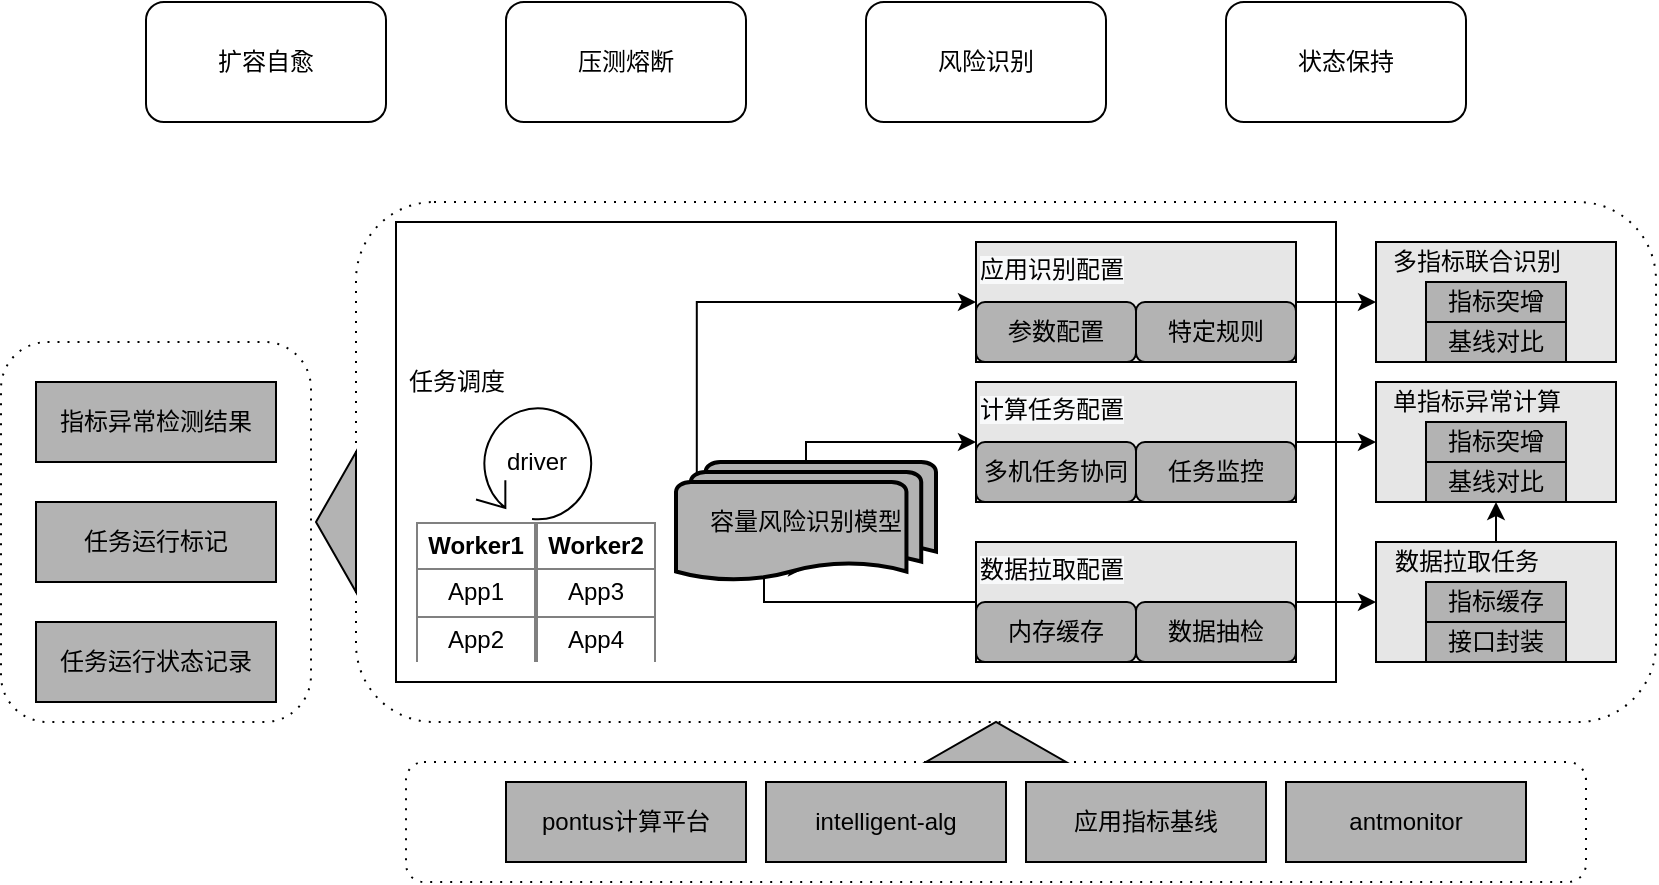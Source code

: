 <mxfile version="13.7.7" type="github">
  <diagram id="owqiKtjegZCFVWd7rJzW" name="Page-1">
    <mxGraphModel dx="2013" dy="538" grid="1" gridSize="10" guides="1" tooltips="1" connect="1" arrows="1" fold="1" page="1" pageScale="1" pageWidth="827" pageHeight="1169" math="0" shadow="0">
      <root>
        <mxCell id="0" />
        <mxCell id="1" parent="0" />
        <mxCell id="Mhult8i7kt20SpEzvvNn-29" value="" style="shape=ext;rounded=1;html=1;whiteSpace=wrap;dashed=1;dashPattern=1 4;" parent="1" vertex="1">
          <mxGeometry x="-7.5" y="300" width="155" height="190" as="geometry" />
        </mxCell>
        <mxCell id="Mhult8i7kt20SpEzvvNn-27" value="" style="shape=ext;rounded=1;html=1;whiteSpace=wrap;dashed=1;dashPattern=1 4;" parent="1" vertex="1">
          <mxGeometry x="170" y="230" width="650" height="260" as="geometry" />
        </mxCell>
        <mxCell id="Mhult8i7kt20SpEzvvNn-26" value="" style="shape=ext;rounded=1;html=1;whiteSpace=wrap;dashed=1;dashPattern=1 4;" parent="1" vertex="1">
          <mxGeometry x="195" y="510" width="590" height="60" as="geometry" />
        </mxCell>
        <mxCell id="Mhult8i7kt20SpEzvvNn-1" value="" style="rounded=0;whiteSpace=wrap;html=1;" parent="1" vertex="1">
          <mxGeometry x="190" y="240" width="470" height="230" as="geometry" />
        </mxCell>
        <mxCell id="Mhult8i7kt20SpEzvvNn-3" value="" style="edgeStyle=orthogonalEdgeStyle;rounded=0;orthogonalLoop=1;jettySize=auto;html=1;exitX=1;exitY=0.5;exitDx=0;exitDy=0;fillColor=#E6E6E6;" parent="1" source="Mhult8i7kt20SpEzvvNn-12" target="Mhult8i7kt20SpEzvvNn-2" edge="1">
          <mxGeometry relative="1" as="geometry" />
        </mxCell>
        <mxCell id="Mhult8i7kt20SpEzvvNn-5" value="" style="edgeStyle=orthogonalEdgeStyle;rounded=0;orthogonalLoop=1;jettySize=auto;html=1;exitX=1;exitY=0.5;exitDx=0;exitDy=0;fillColor=#E6E6E6;" parent="1" source="Mhult8i7kt20SpEzvvNn-13" target="Mhult8i7kt20SpEzvvNn-4" edge="1">
          <mxGeometry relative="1" as="geometry" />
        </mxCell>
        <mxCell id="Mhult8i7kt20SpEzvvNn-42" style="edgeStyle=orthogonalEdgeStyle;rounded=0;orthogonalLoop=1;jettySize=auto;html=1;exitX=0.5;exitY=0;exitDx=0;exitDy=0;entryX=0.5;entryY=1;entryDx=0;entryDy=0;fillColor=#E6E6E6;" parent="1" source="Mhult8i7kt20SpEzvvNn-4" target="Mhult8i7kt20SpEzvvNn-2" edge="1">
          <mxGeometry relative="1" as="geometry" />
        </mxCell>
        <mxCell id="Mhult8i7kt20SpEzvvNn-4" value="" style="rounded=0;whiteSpace=wrap;html=1;fillColor=#E6E6E6;" parent="1" vertex="1">
          <mxGeometry x="680" y="400" width="120" height="60" as="geometry" />
        </mxCell>
        <mxCell id="Mhult8i7kt20SpEzvvNn-2" value="" style="rounded=0;whiteSpace=wrap;html=1;fillColor=#E6E6E6;" parent="1" vertex="1">
          <mxGeometry x="680" y="320" width="120" height="60" as="geometry" />
        </mxCell>
        <mxCell id="Mhult8i7kt20SpEzvvNn-10" value="任务运行标记" style="rounded=0;whiteSpace=wrap;html=1;fillColor=#B3B3B3;" parent="1" vertex="1">
          <mxGeometry x="10" y="380" width="120" height="40" as="geometry" />
        </mxCell>
        <mxCell id="Mhult8i7kt20SpEzvvNn-12" value="" style="rounded=0;whiteSpace=wrap;html=1;fillColor=#E6E6E6;" parent="1" vertex="1">
          <mxGeometry x="480" y="320" width="160" height="60" as="geometry" />
        </mxCell>
        <mxCell id="Mhult8i7kt20SpEzvvNn-33" style="edgeStyle=orthogonalEdgeStyle;rounded=0;orthogonalLoop=1;jettySize=auto;html=1;exitX=0;exitY=0.5;exitDx=0;exitDy=0;entryX=0.5;entryY=0.88;entryDx=0;entryDy=0;entryPerimeter=0;fillColor=#E6E6E6;" parent="1" source="Mhult8i7kt20SpEzvvNn-13" target="Mhult8i7kt20SpEzvvNn-32" edge="1">
          <mxGeometry relative="1" as="geometry">
            <Array as="points">
              <mxPoint x="374" y="430" />
            </Array>
          </mxGeometry>
        </mxCell>
        <mxCell id="Mhult8i7kt20SpEzvvNn-13" value="" style="rounded=0;whiteSpace=wrap;html=1;fillColor=#E6E6E6;" parent="1" vertex="1">
          <mxGeometry x="480" y="400" width="160" height="60" as="geometry" />
        </mxCell>
        <mxCell id="Mhult8i7kt20SpEzvvNn-16" value="pontus计算平台" style="rounded=0;whiteSpace=wrap;html=1;fillColor=#B3B3B3;" parent="1" vertex="1">
          <mxGeometry x="245" y="520" width="120" height="40" as="geometry" />
        </mxCell>
        <mxCell id="Mhult8i7kt20SpEzvvNn-17" value="antmonitor" style="rounded=0;whiteSpace=wrap;html=1;fillColor=#B3B3B3;" parent="1" vertex="1">
          <mxGeometry x="635" y="520" width="120" height="40" as="geometry" />
        </mxCell>
        <mxCell id="Mhult8i7kt20SpEzvvNn-18" value="&lt;span&gt;任务调度&lt;/span&gt;" style="text;html=1;align=center;verticalAlign=middle;resizable=0;points=[];autosize=1;" parent="1" vertex="1">
          <mxGeometry x="190" y="310" width="60" height="20" as="geometry" />
        </mxCell>
        <mxCell id="Mhult8i7kt20SpEzvvNn-19" value="intelligent-alg" style="rounded=0;whiteSpace=wrap;html=1;fillColor=#B3B3B3;" parent="1" vertex="1">
          <mxGeometry x="375" y="520" width="120" height="40" as="geometry" />
        </mxCell>
        <mxCell id="Mhult8i7kt20SpEzvvNn-20" value="driver" style="shape=mxgraph.bpmn.loop;html=1;outlineConnect=0;" parent="1" vertex="1">
          <mxGeometry x="230" y="330" width="60" height="60" as="geometry" />
        </mxCell>
        <mxCell id="Mhult8i7kt20SpEzvvNn-30" value="" style="html=1;shadow=0;dashed=0;align=center;verticalAlign=middle;shape=mxgraph.arrows2.arrow;dy=0.6;dx=40;direction=north;notch=0;fillColor=#B3B3B3;" parent="1" vertex="1">
          <mxGeometry x="455" y="490" width="70" height="20" as="geometry" />
        </mxCell>
        <mxCell id="Mhult8i7kt20SpEzvvNn-31" value="" style="html=1;shadow=0;dashed=0;align=center;verticalAlign=middle;shape=mxgraph.arrows2.arrow;dy=0.6;dx=40;direction=north;notch=0;fillColor=#B3B3B3;rotation=-90;" parent="1" vertex="1">
          <mxGeometry x="125" y="380" width="70" height="20" as="geometry" />
        </mxCell>
        <mxCell id="Mhult8i7kt20SpEzvvNn-34" style="edgeStyle=orthogonalEdgeStyle;rounded=0;orthogonalLoop=1;jettySize=auto;html=1;exitX=0.5;exitY=0;exitDx=0;exitDy=0;exitPerimeter=0;entryX=0;entryY=0.5;entryDx=0;entryDy=0;fillColor=#E6E6E6;" parent="1" source="Mhult8i7kt20SpEzvvNn-32" target="Mhult8i7kt20SpEzvvNn-12" edge="1">
          <mxGeometry relative="1" as="geometry">
            <Array as="points">
              <mxPoint x="395" y="350" />
            </Array>
          </mxGeometry>
        </mxCell>
        <mxCell id="IhhSQsG7TcZcSRsEs26X-9" style="rounded=0;orthogonalLoop=1;jettySize=auto;html=1;exitX=0.08;exitY=0.1;exitDx=0;exitDy=0;exitPerimeter=0;entryX=0;entryY=1;entryDx=0;entryDy=0;edgeStyle=orthogonalEdgeStyle;" edge="1" parent="1" source="Mhult8i7kt20SpEzvvNn-32" target="IhhSQsG7TcZcSRsEs26X-8">
          <mxGeometry relative="1" as="geometry">
            <Array as="points">
              <mxPoint x="340" y="280" />
            </Array>
          </mxGeometry>
        </mxCell>
        <mxCell id="Mhult8i7kt20SpEzvvNn-32" value="容量风险识别模型" style="strokeWidth=2;html=1;shape=mxgraph.flowchart.multi-document;whiteSpace=wrap;fillColor=#B3B3B3;" parent="1" vertex="1">
          <mxGeometry x="330" y="360" width="130" height="60" as="geometry" />
        </mxCell>
        <mxCell id="Mhult8i7kt20SpEzvvNn-40" value="&lt;table border=&quot;1&quot; width=&quot;100%&quot; cellpadding=&quot;4&quot; style=&quot;width: 100% ; height: 100% ; border-collapse: collapse&quot;&gt;&lt;tbody&gt;&lt;tr&gt;&lt;th align=&quot;center&quot;&gt;Worker1&lt;/th&gt;&lt;/tr&gt;&lt;tr&gt;&lt;td align=&quot;center&quot;&gt;App1&lt;/td&gt;&lt;/tr&gt;&lt;tr&gt;&lt;td align=&quot;center&quot;&gt;&lt;span&gt;App2&lt;/span&gt;&lt;br&gt;&lt;/td&gt;&lt;/tr&gt;&lt;/tbody&gt;&lt;/table&gt;" style="text;html=1;strokeColor=none;fillColor=none;overflow=fill;" parent="1" vertex="1">
          <mxGeometry x="200" y="390" width="60" height="70" as="geometry" />
        </mxCell>
        <mxCell id="Mhult8i7kt20SpEzvvNn-41" value="&lt;table border=&quot;1&quot; width=&quot;100%&quot; cellpadding=&quot;4&quot; style=&quot;width: 100% ; height: 100% ; border-collapse: collapse&quot;&gt;&lt;tbody&gt;&lt;tr&gt;&lt;th align=&quot;center&quot;&gt;Worker2&lt;/th&gt;&lt;/tr&gt;&lt;tr&gt;&lt;td align=&quot;center&quot;&gt;App3&lt;/td&gt;&lt;/tr&gt;&lt;tr&gt;&lt;td align=&quot;center&quot;&gt;&lt;span&gt;App4&lt;/span&gt;&lt;br&gt;&lt;/td&gt;&lt;/tr&gt;&lt;/tbody&gt;&lt;/table&gt;" style="text;html=1;strokeColor=none;fillColor=none;overflow=fill;" parent="1" vertex="1">
          <mxGeometry x="260" y="390" width="60" height="70" as="geometry" />
        </mxCell>
        <mxCell id="Mhult8i7kt20SpEzvvNn-43" value="&lt;span&gt;单指标异常计算&lt;/span&gt;" style="text;html=1;align=center;verticalAlign=middle;resizable=0;points=[];autosize=1;" parent="1" vertex="1">
          <mxGeometry x="680" y="320" width="100" height="20" as="geometry" />
        </mxCell>
        <mxCell id="Mhult8i7kt20SpEzvvNn-44" value="&lt;span&gt;数据拉取任务&lt;/span&gt;" style="text;html=1;align=center;verticalAlign=middle;resizable=0;points=[];autosize=1;" parent="1" vertex="1">
          <mxGeometry x="680" y="400" width="90" height="20" as="geometry" />
        </mxCell>
        <mxCell id="Mhult8i7kt20SpEzvvNn-47" value="指标突增" style="rounded=0;whiteSpace=wrap;html=1;fillColor=#B3B3B3;" parent="1" vertex="1">
          <mxGeometry x="705" y="340" width="70" height="20" as="geometry" />
        </mxCell>
        <mxCell id="Mhult8i7kt20SpEzvvNn-48" value="基线对比" style="rounded=0;whiteSpace=wrap;html=1;fillColor=#B3B3B3;" parent="1" vertex="1">
          <mxGeometry x="705" y="360" width="70" height="20" as="geometry" />
        </mxCell>
        <mxCell id="Mhult8i7kt20SpEzvvNn-49" value="指标缓存" style="rounded=0;whiteSpace=wrap;html=1;fillColor=#B3B3B3;" parent="1" vertex="1">
          <mxGeometry x="705" y="420" width="70" height="20" as="geometry" />
        </mxCell>
        <mxCell id="Mhult8i7kt20SpEzvvNn-50" value="接口封装" style="rounded=0;whiteSpace=wrap;html=1;fillColor=#B3B3B3;" parent="1" vertex="1">
          <mxGeometry x="705" y="440" width="70" height="20" as="geometry" />
        </mxCell>
        <mxCell id="Mhult8i7kt20SpEzvvNn-55" value="内存缓存" style="rounded=1;whiteSpace=wrap;html=1;fillColor=#B3B3B3;" parent="1" vertex="1">
          <mxGeometry x="480" y="430" width="80" height="30" as="geometry" />
        </mxCell>
        <mxCell id="Mhult8i7kt20SpEzvvNn-56" value="多机任务协同" style="rounded=1;whiteSpace=wrap;html=1;fillColor=#B3B3B3;" parent="1" vertex="1">
          <mxGeometry x="480" y="350" width="80" height="30" as="geometry" />
        </mxCell>
        <mxCell id="Mhult8i7kt20SpEzvvNn-57" value="任务监控" style="rounded=1;whiteSpace=wrap;html=1;fillColor=#B3B3B3;" parent="1" vertex="1">
          <mxGeometry x="560" y="350" width="80" height="30" as="geometry" />
        </mxCell>
        <mxCell id="Mhult8i7kt20SpEzvvNn-58" value="数据抽检" style="rounded=1;whiteSpace=wrap;html=1;fillColor=#B3B3B3;" parent="1" vertex="1">
          <mxGeometry x="560" y="430" width="80" height="30" as="geometry" />
        </mxCell>
        <mxCell id="Mhult8i7kt20SpEzvvNn-59" value="&lt;meta charset=&quot;utf-8&quot;&gt;&lt;span style=&quot;color: rgb(0, 0, 0); font-family: helvetica; font-size: 12px; font-style: normal; font-weight: 400; letter-spacing: normal; text-align: center; text-indent: 0px; text-transform: none; word-spacing: 0px; background-color: rgb(248, 249, 250); display: inline; float: none;&quot;&gt;计算任务配置&lt;/span&gt;" style="text;whiteSpace=wrap;html=1;" parent="1" vertex="1">
          <mxGeometry x="480" y="320" width="100" height="30" as="geometry" />
        </mxCell>
        <mxCell id="Mhult8i7kt20SpEzvvNn-60" value="&lt;meta charset=&quot;utf-8&quot;&gt;&lt;span style=&quot;color: rgb(0, 0, 0); font-family: helvetica; font-size: 12px; font-style: normal; font-weight: 400; letter-spacing: normal; text-align: center; text-indent: 0px; text-transform: none; word-spacing: 0px; background-color: rgb(248, 249, 250); display: inline; float: none;&quot;&gt;数据拉取配置&lt;/span&gt;" style="text;whiteSpace=wrap;html=1;" parent="1" vertex="1">
          <mxGeometry x="480" y="400" width="100" height="30" as="geometry" />
        </mxCell>
        <mxCell id="Mhult8i7kt20SpEzvvNn-61" value="任务运行状态记录" style="rounded=0;whiteSpace=wrap;html=1;fillColor=#B3B3B3;" parent="1" vertex="1">
          <mxGeometry x="10" y="440" width="120" height="40" as="geometry" />
        </mxCell>
        <mxCell id="Mhult8i7kt20SpEzvvNn-63" value="指标异常检测结果" style="rounded=0;whiteSpace=wrap;html=1;fillColor=#B3B3B3;" parent="1" vertex="1">
          <mxGeometry x="10" y="320" width="120" height="40" as="geometry" />
        </mxCell>
        <mxCell id="Mhult8i7kt20SpEzvvNn-64" value="应用指标基线" style="rounded=0;whiteSpace=wrap;html=1;fillColor=#B3B3B3;" parent="1" vertex="1">
          <mxGeometry x="505" y="520" width="120" height="40" as="geometry" />
        </mxCell>
        <mxCell id="IhhSQsG7TcZcSRsEs26X-1" value="扩容自愈" style="rounded=1;whiteSpace=wrap;html=1;" vertex="1" parent="1">
          <mxGeometry x="65" y="130" width="120" height="60" as="geometry" />
        </mxCell>
        <mxCell id="IhhSQsG7TcZcSRsEs26X-2" value="压测熔断" style="rounded=1;whiteSpace=wrap;html=1;" vertex="1" parent="1">
          <mxGeometry x="245" y="130" width="120" height="60" as="geometry" />
        </mxCell>
        <mxCell id="IhhSQsG7TcZcSRsEs26X-3" value="风险识别" style="rounded=1;whiteSpace=wrap;html=1;" vertex="1" parent="1">
          <mxGeometry x="425" y="130" width="120" height="60" as="geometry" />
        </mxCell>
        <mxCell id="IhhSQsG7TcZcSRsEs26X-4" value="状态保持" style="rounded=1;whiteSpace=wrap;html=1;" vertex="1" parent="1">
          <mxGeometry x="605" y="130" width="120" height="60" as="geometry" />
        </mxCell>
        <mxCell id="IhhSQsG7TcZcSRsEs26X-5" value="" style="rounded=0;whiteSpace=wrap;html=1;fillColor=#E6E6E6;" vertex="1" parent="1">
          <mxGeometry x="480" y="250" width="160" height="60" as="geometry" />
        </mxCell>
        <mxCell id="IhhSQsG7TcZcSRsEs26X-6" value="参数配置" style="rounded=1;whiteSpace=wrap;html=1;fillColor=#B3B3B3;" vertex="1" parent="1">
          <mxGeometry x="480" y="280" width="80" height="30" as="geometry" />
        </mxCell>
        <mxCell id="IhhSQsG7TcZcSRsEs26X-14" style="edgeStyle=orthogonalEdgeStyle;rounded=0;orthogonalLoop=1;jettySize=auto;html=1;exitX=1;exitY=0;exitDx=0;exitDy=0;entryX=0;entryY=0.5;entryDx=0;entryDy=0;" edge="1" parent="1" source="IhhSQsG7TcZcSRsEs26X-7" target="IhhSQsG7TcZcSRsEs26X-10">
          <mxGeometry relative="1" as="geometry">
            <Array as="points">
              <mxPoint x="650" y="280" />
              <mxPoint x="650" y="280" />
            </Array>
          </mxGeometry>
        </mxCell>
        <mxCell id="IhhSQsG7TcZcSRsEs26X-7" value="特定规则" style="rounded=1;whiteSpace=wrap;html=1;fillColor=#B3B3B3;" vertex="1" parent="1">
          <mxGeometry x="560" y="280" width="80" height="30" as="geometry" />
        </mxCell>
        <mxCell id="IhhSQsG7TcZcSRsEs26X-8" value="&lt;span style=&quot;color: rgb(0 , 0 , 0) ; font-family: &amp;#34;helvetica&amp;#34; ; font-size: 12px ; font-style: normal ; font-weight: 400 ; letter-spacing: normal ; text-align: center ; text-indent: 0px ; text-transform: none ; word-spacing: 0px ; background-color: rgb(248 , 249 , 250) ; display: inline ; float: none&quot;&gt;应用识别配置&lt;/span&gt;" style="text;whiteSpace=wrap;html=1;" vertex="1" parent="1">
          <mxGeometry x="480" y="250" width="100" height="30" as="geometry" />
        </mxCell>
        <mxCell id="IhhSQsG7TcZcSRsEs26X-10" value="" style="rounded=0;whiteSpace=wrap;html=1;fillColor=#E6E6E6;" vertex="1" parent="1">
          <mxGeometry x="680" y="250" width="120" height="60" as="geometry" />
        </mxCell>
        <mxCell id="IhhSQsG7TcZcSRsEs26X-11" value="&lt;span&gt;多指标联合识别&lt;/span&gt;" style="text;html=1;align=center;verticalAlign=middle;resizable=0;points=[];autosize=1;" vertex="1" parent="1">
          <mxGeometry x="680" y="250" width="100" height="20" as="geometry" />
        </mxCell>
        <mxCell id="IhhSQsG7TcZcSRsEs26X-12" value="指标突增" style="rounded=0;whiteSpace=wrap;html=1;fillColor=#B3B3B3;" vertex="1" parent="1">
          <mxGeometry x="705" y="270" width="70" height="20" as="geometry" />
        </mxCell>
        <mxCell id="IhhSQsG7TcZcSRsEs26X-13" value="基线对比" style="rounded=0;whiteSpace=wrap;html=1;fillColor=#B3B3B3;" vertex="1" parent="1">
          <mxGeometry x="705" y="290" width="70" height="20" as="geometry" />
        </mxCell>
      </root>
    </mxGraphModel>
  </diagram>
</mxfile>
